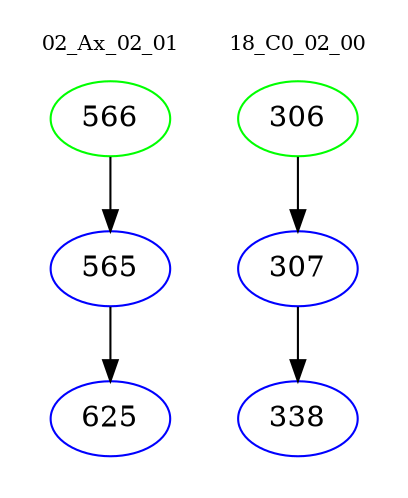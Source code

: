 digraph{
subgraph cluster_0 {
color = white
label = "02_Ax_02_01";
fontsize=10;
T0_566 [label="566", color="green"]
T0_566 -> T0_565 [color="black"]
T0_565 [label="565", color="blue"]
T0_565 -> T0_625 [color="black"]
T0_625 [label="625", color="blue"]
}
subgraph cluster_1 {
color = white
label = "18_C0_02_00";
fontsize=10;
T1_306 [label="306", color="green"]
T1_306 -> T1_307 [color="black"]
T1_307 [label="307", color="blue"]
T1_307 -> T1_338 [color="black"]
T1_338 [label="338", color="blue"]
}
}
